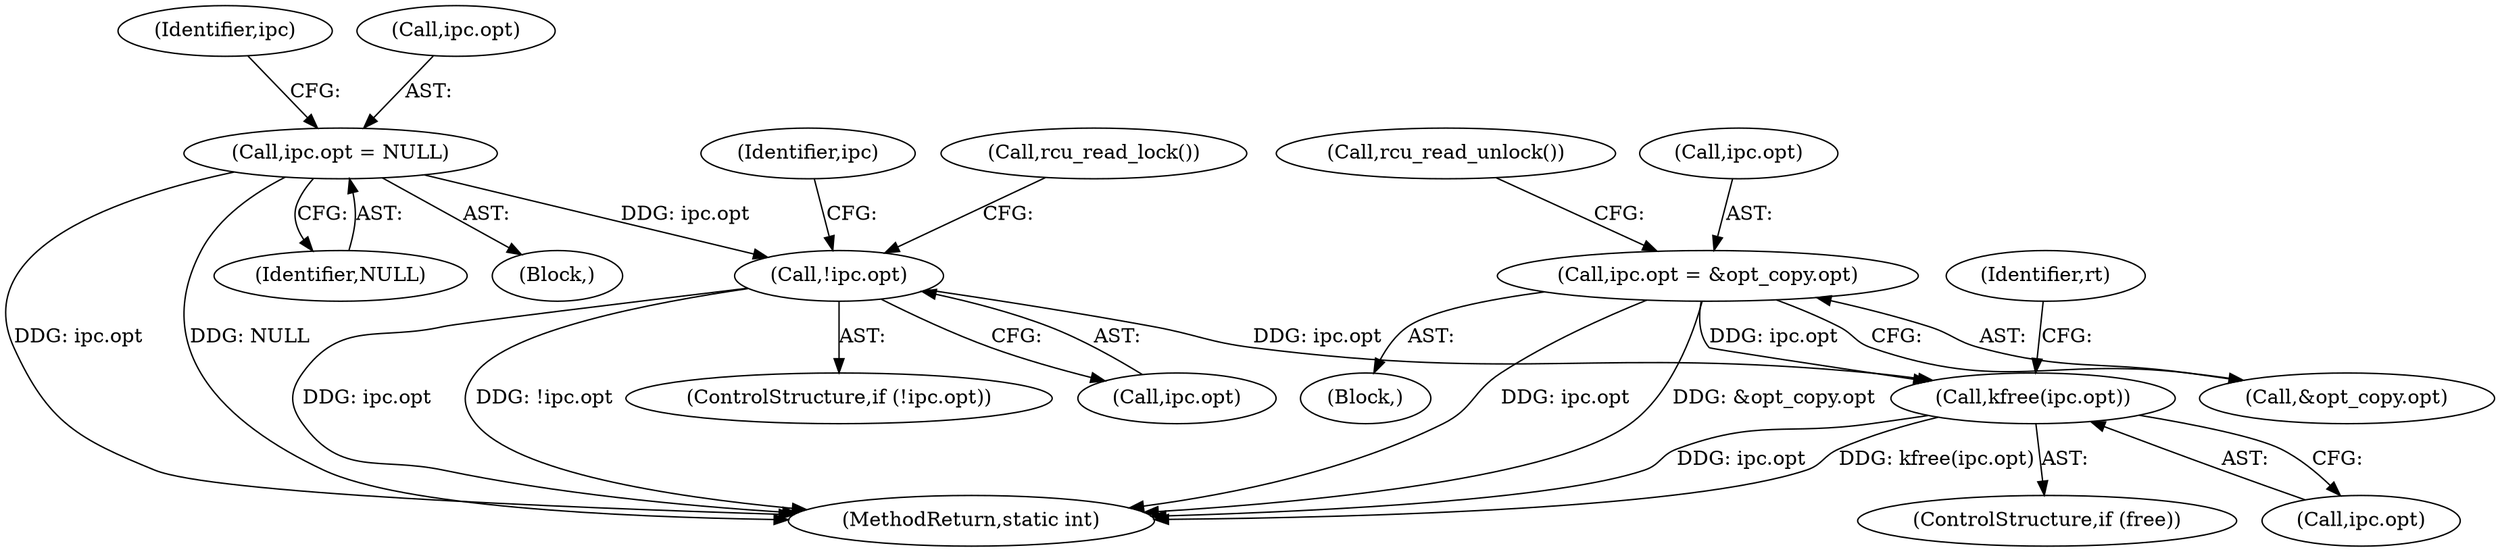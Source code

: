 digraph "0_linux_f6d8bd051c391c1c0458a30b2a7abcd939329259_27@API" {
"1000567" [label="(Call,kfree(ipc.opt))"];
"1000281" [label="(Call,!ipc.opt)"];
"1000230" [label="(Call,ipc.opt = NULL)"];
"1000310" [label="(Call,ipc.opt = &opt_copy.opt)"];
"1000234" [label="(Identifier,NULL)"];
"1000111" [label="(Block,)"];
"1000237" [label="(Identifier,ipc)"];
"1000318" [label="(Call,rcu_read_unlock())"];
"1000310" [label="(Call,ipc.opt = &opt_copy.opt)"];
"1000568" [label="(Call,ipc.opt)"];
"1000314" [label="(Call,&opt_copy.opt)"];
"1000565" [label="(ControlStructure,if (free))"];
"1000321" [label="(Identifier,ipc)"];
"1000230" [label="(Call,ipc.opt = NULL)"];
"1000231" [label="(Call,ipc.opt)"];
"1000311" [label="(Call,ipc.opt)"];
"1000282" [label="(Call,ipc.opt)"];
"1000296" [label="(Block,)"];
"1000602" [label="(MethodReturn,static int)"];
"1000280" [label="(ControlStructure,if (!ipc.opt))"];
"1000572" [label="(Identifier,rt)"];
"1000281" [label="(Call,!ipc.opt)"];
"1000287" [label="(Call,rcu_read_lock())"];
"1000567" [label="(Call,kfree(ipc.opt))"];
"1000567" -> "1000565"  [label="AST: "];
"1000567" -> "1000568"  [label="CFG: "];
"1000568" -> "1000567"  [label="AST: "];
"1000572" -> "1000567"  [label="CFG: "];
"1000567" -> "1000602"  [label="DDG: ipc.opt"];
"1000567" -> "1000602"  [label="DDG: kfree(ipc.opt)"];
"1000281" -> "1000567"  [label="DDG: ipc.opt"];
"1000310" -> "1000567"  [label="DDG: ipc.opt"];
"1000281" -> "1000280"  [label="AST: "];
"1000281" -> "1000282"  [label="CFG: "];
"1000282" -> "1000281"  [label="AST: "];
"1000287" -> "1000281"  [label="CFG: "];
"1000321" -> "1000281"  [label="CFG: "];
"1000281" -> "1000602"  [label="DDG: ipc.opt"];
"1000281" -> "1000602"  [label="DDG: !ipc.opt"];
"1000230" -> "1000281"  [label="DDG: ipc.opt"];
"1000230" -> "1000111"  [label="AST: "];
"1000230" -> "1000234"  [label="CFG: "];
"1000231" -> "1000230"  [label="AST: "];
"1000234" -> "1000230"  [label="AST: "];
"1000237" -> "1000230"  [label="CFG: "];
"1000230" -> "1000602"  [label="DDG: ipc.opt"];
"1000230" -> "1000602"  [label="DDG: NULL"];
"1000310" -> "1000296"  [label="AST: "];
"1000310" -> "1000314"  [label="CFG: "];
"1000311" -> "1000310"  [label="AST: "];
"1000314" -> "1000310"  [label="AST: "];
"1000318" -> "1000310"  [label="CFG: "];
"1000310" -> "1000602"  [label="DDG: ipc.opt"];
"1000310" -> "1000602"  [label="DDG: &opt_copy.opt"];
}
